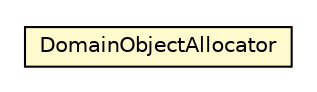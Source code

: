 #!/usr/local/bin/dot
#
# Class diagram 
# Generated by UMLGraph version 5.1 (http://www.umlgraph.org/)
#

digraph G {
	edge [fontname="Helvetica",fontsize=10,labelfontname="Helvetica",labelfontsize=10];
	node [fontname="Helvetica",fontsize=10,shape=plaintext];
	nodesep=0.25;
	ranksep=0.5;
	// pt.ist.fenixframework.core.DomainObjectAllocator
	c32507 [label=<<table title="pt.ist.fenixframework.core.DomainObjectAllocator" border="0" cellborder="1" cellspacing="0" cellpadding="2" port="p" bgcolor="lemonChiffon" href="./DomainObjectAllocator.html">
		<tr><td><table border="0" cellspacing="0" cellpadding="1">
<tr><td align="center" balign="center"> DomainObjectAllocator </td></tr>
		</table></td></tr>
		</table>>, fontname="Helvetica", fontcolor="black", fontsize=10.0];
}

